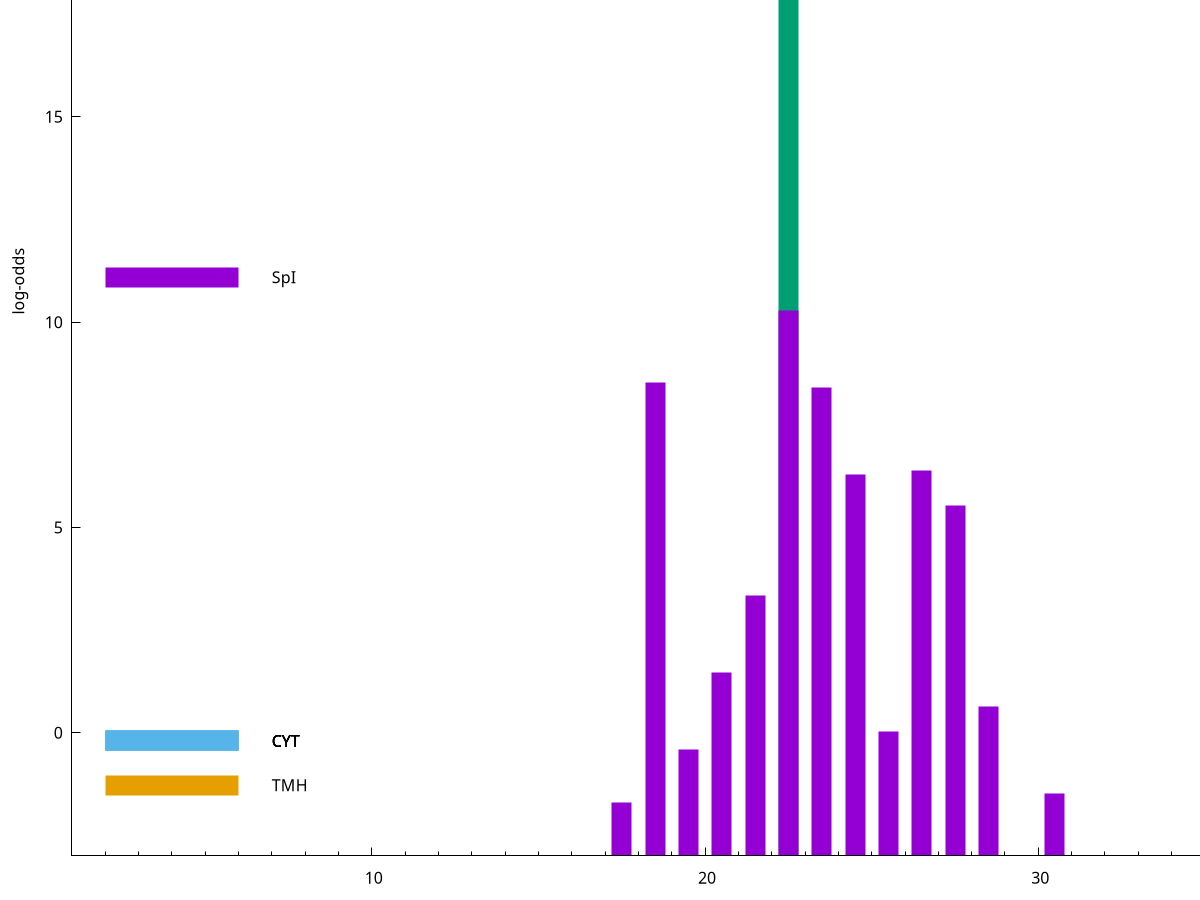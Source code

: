 set title "LipoP predictions for SRR5666568.gff"
set size 2., 1.4
set xrange [1:70] 
set mxtics 10
set yrange [-3:25]
set y2range [0:28]
set ylabel "log-odds"
set term postscript eps color solid "Helvetica" 30
set output "SRR5666568.gff318.eps"
set arrow from 2,21.4705 to 6,21.4705 nohead lt 2 lw 20
set label "SpII" at 7,21.4705
set arrow from 2,11.0939 to 6,11.0939 nohead lt 1 lw 20
set label "SpI" at 7,11.0939
set arrow from 2,-0.200913 to 6,-0.200913 nohead lt 3 lw 20
set label "CYT" at 7,-0.200913
set arrow from 2,-0.200913 to 6,-0.200913 nohead lt 3 lw 20
set label "CYT" at 7,-0.200913
set arrow from 2,-0.200913 to 6,-0.200913 nohead lt 3 lw 20
set label "CYT" at 7,-0.200913
set arrow from 2,-0.200913 to 6,-0.200913 nohead lt 3 lw 20
set label "CYT" at 7,-0.200913
set arrow from 2,-1.27844 to 6,-1.27844 nohead lt 4 lw 20
set label "TMH" at 7,-1.27844
set arrow from 2,21.4705 to 6,21.4705 nohead lt 2 lw 20
set label "SpII" at 7,21.4705
# NOTE: The scores below are the log-odds scores with the threshold
# NOTE: subtracted (a hack to make gnuplot make the histogram all
# NOTE: look nice).
plot "-" axes x1y2 title "" with impulses lt 2 lw 20, "-" axes x1y2 title "" with impulses lt 1 lw 20
22.500000 24.470500
e
22.500000 13.288600
18.500000 11.525300
23.500000 11.412310
26.500000 9.383770
24.500000 9.301200
27.500000 8.543380
21.500000 6.335290
20.500000 4.460220
28.500000 3.642557
25.500000 3.033161
19.500000 2.582743
30.500000 1.508350
17.500000 1.294090
e
exit
